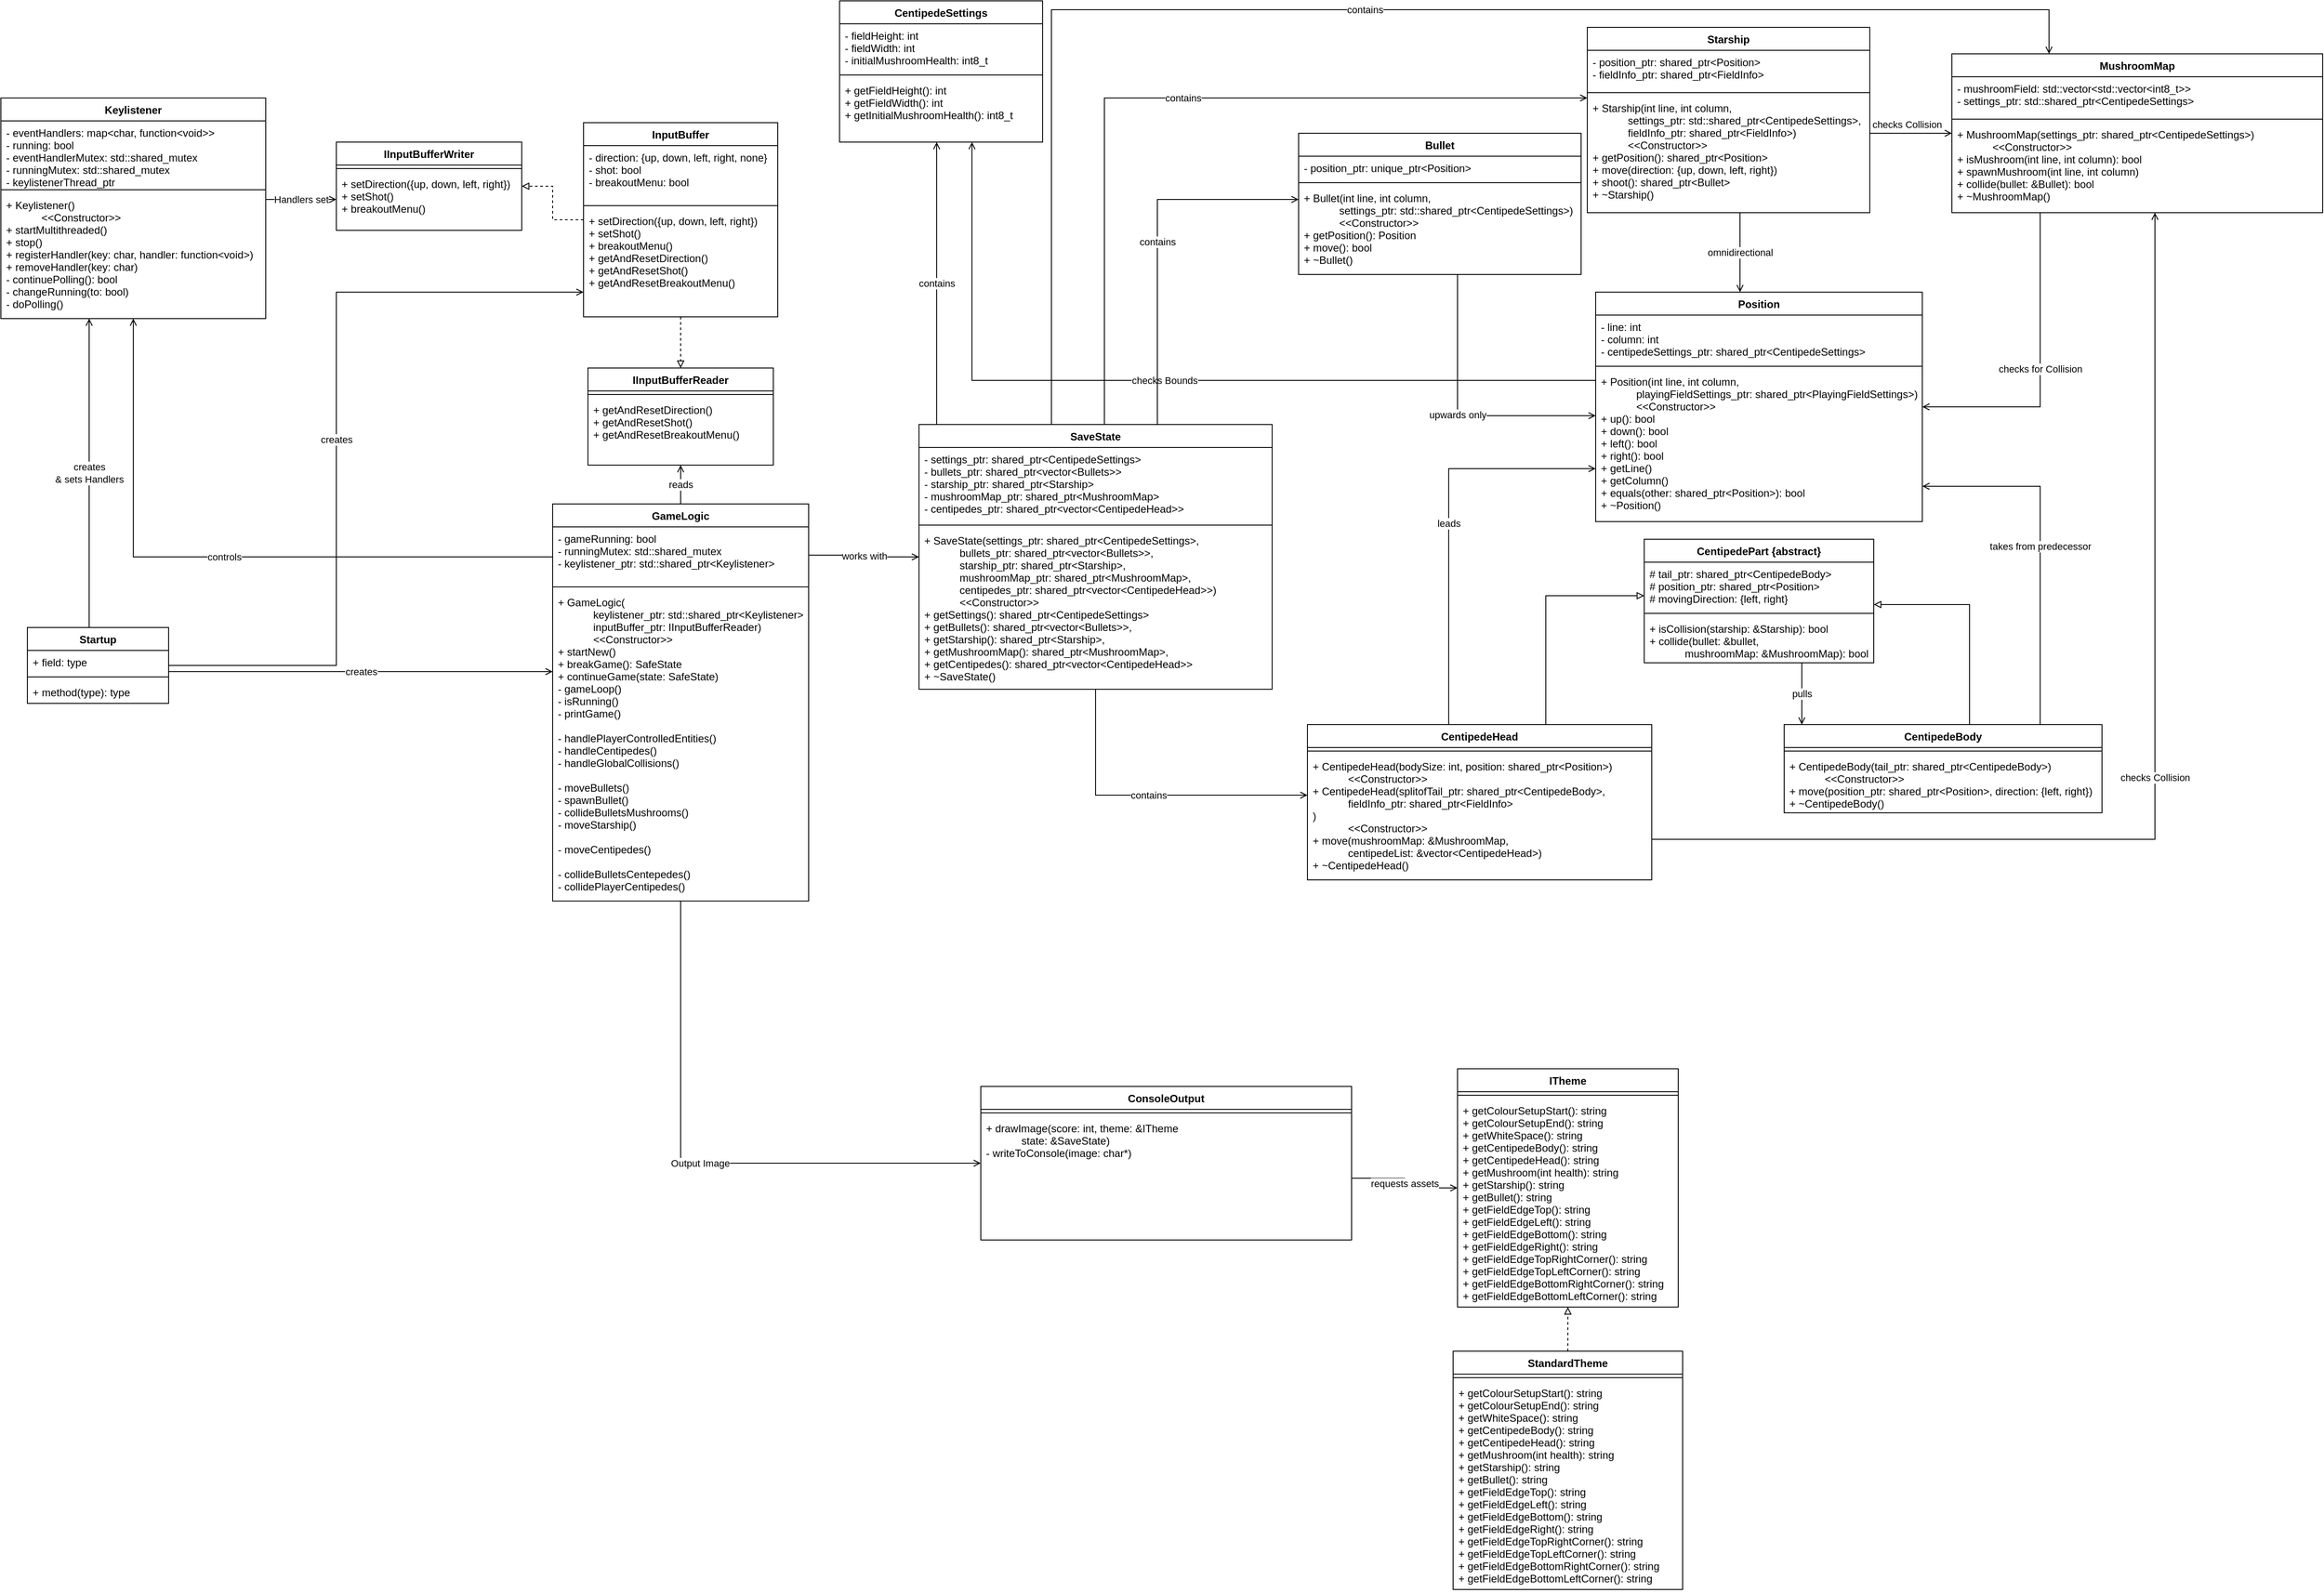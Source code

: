 <mxfile version="15.2.7" type="device"><diagram id="Fete3AJFp-oHdS9bqyW5" name="Seite-1"><mxGraphModel dx="2442" dy="1773" grid="1" gridSize="10" guides="1" tooltips="1" connect="1" arrows="1" fold="1" page="1" pageScale="1" pageWidth="827" pageHeight="1169" math="0" shadow="0"><root><mxCell id="0"/><mxCell id="1" parent="0"/><mxCell id="ihhPGb7IAAiCXQgHPR6d-10" value="leads" style="edgeStyle=orthogonalEdgeStyle;rounded=0;orthogonalLoop=1;jettySize=auto;html=1;endArrow=open;endFill=0;startArrow=none;" parent="1" source="ihhPGb7IAAiCXQgHPR6d-2" target="ihhPGb7IAAiCXQgHPR6d-6" edge="1"><mxGeometry relative="1" as="geometry"><mxPoint x="420" y="-40" as="sourcePoint"/><Array as="points"><mxPoint x="350" y="-20"/></Array></mxGeometry></mxCell><mxCell id="ihhPGb7IAAiCXQgHPR6d-20" style="edgeStyle=orthogonalEdgeStyle;rounded=0;orthogonalLoop=1;jettySize=auto;html=1;endArrow=block;endFill=0;" parent="1" source="ihhPGb7IAAiCXQgHPR6d-2" target="ihhPGb7IAAiCXQgHPR6d-11" edge="1"><mxGeometry relative="1" as="geometry"><Array as="points"><mxPoint x="460" y="124"/></Array></mxGeometry></mxCell><mxCell id="Fe8BM5wLghhJ3K5eQY7F-3" value="checks Collision" style="edgeStyle=orthogonalEdgeStyle;rounded=0;orthogonalLoop=1;jettySize=auto;html=1;endArrow=open;endFill=0;" parent="1" source="ihhPGb7IAAiCXQgHPR6d-2" target="ihhPGb7IAAiCXQgHPR6d-36" edge="1"><mxGeometry relative="1" as="geometry"><Array as="points"><mxPoint x="1150" y="400"/></Array></mxGeometry></mxCell><mxCell id="ihhPGb7IAAiCXQgHPR6d-2" value="CentipedeHead" style="swimlane;fontStyle=1;align=center;verticalAlign=top;childLayout=stackLayout;horizontal=1;startSize=26;horizontalStack=0;resizeParent=1;resizeParentMax=0;resizeLast=0;collapsible=1;marginBottom=0;" parent="1" vertex="1"><mxGeometry x="190" y="270" width="390" height="176" as="geometry"/></mxCell><mxCell id="ihhPGb7IAAiCXQgHPR6d-4" value="" style="line;strokeWidth=1;fillColor=none;align=left;verticalAlign=middle;spacingTop=-1;spacingLeft=3;spacingRight=3;rotatable=0;labelPosition=right;points=[];portConstraint=eastwest;" parent="ihhPGb7IAAiCXQgHPR6d-2" vertex="1"><mxGeometry y="26" width="390" height="8" as="geometry"/></mxCell><mxCell id="ihhPGb7IAAiCXQgHPR6d-5" value="+ CentipedeHead(bodySize: int, position: shared_ptr&lt;Position&gt;)&#10;            &lt;&lt;Constructor&gt;&gt;&#10;+ CentipedeHead(splitofTail_ptr: shared_ptr&lt;CentipedeBody&gt;,&#10;            fieldInfo_ptr: shared_ptr&lt;FieldInfo&gt;&#10;)&#10;            &lt;&lt;Constructor&gt;&gt;&#10;+ move(mushroomMap: &amp;MushroomMap, &#10;            centipedeList: &amp;vector&lt;CentipedeHead&gt;)&#10;+ ~CentipedeHead()" style="text;strokeColor=none;fillColor=none;align=left;verticalAlign=top;spacingLeft=4;spacingRight=4;overflow=hidden;rotatable=0;points=[[0,0.5],[1,0.5]];portConstraint=eastwest;" parent="ihhPGb7IAAiCXQgHPR6d-2" vertex="1"><mxGeometry y="34" width="390" height="142" as="geometry"/></mxCell><mxCell id="ihhPGb7IAAiCXQgHPR6d-6" value="Position" style="swimlane;fontStyle=1;align=center;verticalAlign=top;childLayout=stackLayout;horizontal=1;startSize=26;horizontalStack=0;resizeParent=1;resizeParentMax=0;resizeLast=0;collapsible=1;marginBottom=0;" parent="1" vertex="1"><mxGeometry x="516.5" y="-220" width="370" height="260" as="geometry"/></mxCell><mxCell id="ihhPGb7IAAiCXQgHPR6d-7" value="- line: int&#10;- column: int&#10;- centipedeSettings_ptr: shared_ptr&lt;CentipedeSettings&gt;" style="text;strokeColor=none;fillColor=none;align=left;verticalAlign=top;spacingLeft=4;spacingRight=4;overflow=hidden;rotatable=0;points=[[0,0.5],[1,0.5]];portConstraint=eastwest;" parent="ihhPGb7IAAiCXQgHPR6d-6" vertex="1"><mxGeometry y="26" width="370" height="54" as="geometry"/></mxCell><mxCell id="ihhPGb7IAAiCXQgHPR6d-8" value="" style="line;strokeWidth=1;fillColor=none;align=left;verticalAlign=middle;spacingTop=-1;spacingLeft=3;spacingRight=3;rotatable=0;labelPosition=right;points=[];portConstraint=eastwest;" parent="ihhPGb7IAAiCXQgHPR6d-6" vertex="1"><mxGeometry y="80" width="370" height="8" as="geometry"/></mxCell><mxCell id="ihhPGb7IAAiCXQgHPR6d-9" value="+ Position(int line, int column,&#10;            playingFieldSettings_ptr: shared_ptr&lt;PlayingFieldSettings&gt;) &#10;            &lt;&lt;Constructor&gt;&gt;&#10;+ up(): bool&#10;+ down(): bool&#10;+ left(): bool&#10;+ right(): bool&#10;+ getLine()&#10;+ getColumn()&#10;+ equals(other: shared_ptr&lt;Position&gt;): bool&#10;+ ~Position()" style="text;strokeColor=none;fillColor=none;align=left;verticalAlign=top;spacingLeft=4;spacingRight=4;overflow=hidden;rotatable=0;points=[[0,0.5],[1,0.5]];portConstraint=eastwest;" parent="ihhPGb7IAAiCXQgHPR6d-6" vertex="1"><mxGeometry y="88" width="370" height="172" as="geometry"/></mxCell><mxCell id="ihhPGb7IAAiCXQgHPR6d-11" value="CentipedePart {abstract}" style="swimlane;fontStyle=1;align=center;verticalAlign=top;childLayout=stackLayout;horizontal=1;startSize=26;horizontalStack=0;resizeParent=1;resizeParentMax=0;resizeLast=0;collapsible=1;marginBottom=0;" parent="1" vertex="1"><mxGeometry x="571.5" y="60" width="260" height="140" as="geometry"/></mxCell><mxCell id="ihhPGb7IAAiCXQgHPR6d-12" value="# tail_ptr: shared_ptr&lt;CentipedeBody&gt;&#10;# position_ptr: shared_ptr&lt;Position&gt;&#10;# movingDirection: {left, right}" style="text;strokeColor=none;fillColor=none;align=left;verticalAlign=top;spacingLeft=4;spacingRight=4;overflow=hidden;rotatable=0;points=[[0,0.5],[1,0.5]];portConstraint=eastwest;" parent="ihhPGb7IAAiCXQgHPR6d-11" vertex="1"><mxGeometry y="26" width="260" height="54" as="geometry"/></mxCell><mxCell id="ihhPGb7IAAiCXQgHPR6d-13" value="" style="line;strokeWidth=1;fillColor=none;align=left;verticalAlign=middle;spacingTop=-1;spacingLeft=3;spacingRight=3;rotatable=0;labelPosition=right;points=[];portConstraint=eastwest;" parent="ihhPGb7IAAiCXQgHPR6d-11" vertex="1"><mxGeometry y="80" width="260" height="8" as="geometry"/></mxCell><mxCell id="ihhPGb7IAAiCXQgHPR6d-14" value="+ isCollision(starship: &amp;Starship): bool&#10;+ collide(bullet: &amp;bullet, &#10;            mushroomMap: &amp;MushroomMap): bool " style="text;strokeColor=none;fillColor=none;align=left;verticalAlign=top;spacingLeft=4;spacingRight=4;overflow=hidden;rotatable=0;points=[[0,0.5],[1,0.5]];portConstraint=eastwest;" parent="ihhPGb7IAAiCXQgHPR6d-11" vertex="1"><mxGeometry y="88" width="260" height="52" as="geometry"/></mxCell><mxCell id="ihhPGb7IAAiCXQgHPR6d-21" value="CentipedeBody" style="swimlane;fontStyle=1;align=center;verticalAlign=top;childLayout=stackLayout;horizontal=1;startSize=26;horizontalStack=0;resizeParent=1;resizeParentMax=0;resizeLast=0;collapsible=1;marginBottom=0;" parent="1" vertex="1"><mxGeometry x="730" y="270" width="360" height="100" as="geometry"/></mxCell><mxCell id="ihhPGb7IAAiCXQgHPR6d-23" value="" style="line;strokeWidth=1;fillColor=none;align=left;verticalAlign=middle;spacingTop=-1;spacingLeft=3;spacingRight=3;rotatable=0;labelPosition=right;points=[];portConstraint=eastwest;" parent="ihhPGb7IAAiCXQgHPR6d-21" vertex="1"><mxGeometry y="26" width="360" height="8" as="geometry"/></mxCell><mxCell id="ihhPGb7IAAiCXQgHPR6d-24" value="+ CentipedeBody(tail_ptr: shared_ptr&lt;CentipedeBody&gt;) &#10;            &lt;&lt;Constructor&gt;&gt;&#10;+ move(position_ptr: shared_ptr&lt;Position&gt;, direction: {left, right})&#10;+ ~CentipedeBody()" style="text;strokeColor=none;fillColor=none;align=left;verticalAlign=top;spacingLeft=4;spacingRight=4;overflow=hidden;rotatable=0;points=[[0,0.5],[1,0.5]];portConstraint=eastwest;" parent="ihhPGb7IAAiCXQgHPR6d-21" vertex="1"><mxGeometry y="34" width="360" height="66" as="geometry"/></mxCell><mxCell id="ihhPGb7IAAiCXQgHPR6d-25" value="pulls" style="edgeStyle=orthogonalEdgeStyle;rounded=0;orthogonalLoop=1;jettySize=auto;html=1;endArrow=open;endFill=0;startArrow=none;" parent="1" source="ihhPGb7IAAiCXQgHPR6d-11" target="ihhPGb7IAAiCXQgHPR6d-21" edge="1"><mxGeometry relative="1" as="geometry"><mxPoint x="360.034" y="280" as="sourcePoint"/><mxPoint x="570" y="-39.966" as="targetPoint"/><Array as="points"><mxPoint x="750" y="240"/><mxPoint x="750" y="240"/></Array></mxGeometry></mxCell><mxCell id="ihhPGb7IAAiCXQgHPR6d-26" style="edgeStyle=orthogonalEdgeStyle;rounded=0;orthogonalLoop=1;jettySize=auto;html=1;endArrow=block;endFill=0;" parent="1" source="ihhPGb7IAAiCXQgHPR6d-21" target="ihhPGb7IAAiCXQgHPR6d-11" edge="1"><mxGeometry relative="1" as="geometry"><mxPoint x="470" y="280" as="sourcePoint"/><mxPoint x="630" y="134.034" as="targetPoint"/><Array as="points"><mxPoint x="940" y="134"/></Array></mxGeometry></mxCell><mxCell id="ihhPGb7IAAiCXQgHPR6d-27" value="takes from predecessor" style="edgeStyle=orthogonalEdgeStyle;rounded=0;orthogonalLoop=1;jettySize=auto;html=1;endArrow=open;endFill=0;startArrow=none;" parent="1" source="ihhPGb7IAAiCXQgHPR6d-21" target="ihhPGb7IAAiCXQgHPR6d-6" edge="1"><mxGeometry relative="1" as="geometry"><mxPoint x="360" y="280" as="sourcePoint"/><mxPoint x="570" y="-40" as="targetPoint"/><Array as="points"><mxPoint x="1020"/></Array></mxGeometry></mxCell><mxCell id="ihhPGb7IAAiCXQgHPR6d-28" value="Bullet" style="swimlane;fontStyle=1;align=center;verticalAlign=top;childLayout=stackLayout;horizontal=1;startSize=26;horizontalStack=0;resizeParent=1;resizeParentMax=0;resizeLast=0;collapsible=1;marginBottom=0;" parent="1" vertex="1"><mxGeometry x="180" y="-400" width="320" height="160" as="geometry"/></mxCell><mxCell id="ihhPGb7IAAiCXQgHPR6d-29" value="- position_ptr: unique_ptr&lt;Position&gt;" style="text;strokeColor=none;fillColor=none;align=left;verticalAlign=top;spacingLeft=4;spacingRight=4;overflow=hidden;rotatable=0;points=[[0,0.5],[1,0.5]];portConstraint=eastwest;" parent="ihhPGb7IAAiCXQgHPR6d-28" vertex="1"><mxGeometry y="26" width="320" height="26" as="geometry"/></mxCell><mxCell id="ihhPGb7IAAiCXQgHPR6d-30" value="" style="line;strokeWidth=1;fillColor=none;align=left;verticalAlign=middle;spacingTop=-1;spacingLeft=3;spacingRight=3;rotatable=0;labelPosition=right;points=[];portConstraint=eastwest;" parent="ihhPGb7IAAiCXQgHPR6d-28" vertex="1"><mxGeometry y="52" width="320" height="8" as="geometry"/></mxCell><mxCell id="ihhPGb7IAAiCXQgHPR6d-31" value="+ Bullet(int line, int column, &#10;            settings_ptr: std::shared_ptr&lt;CentipedeSettings&gt;)&#10;            &lt;&lt;Constructor&gt;&gt;&#10;+ getPosition(): Position&#10;+ move(): bool&#10;+ ~Bullet()" style="text;strokeColor=none;fillColor=none;align=left;verticalAlign=top;spacingLeft=4;spacingRight=4;overflow=hidden;rotatable=0;points=[[0,0.5],[1,0.5]];portConstraint=eastwest;" parent="ihhPGb7IAAiCXQgHPR6d-28" vertex="1"><mxGeometry y="60" width="320" height="100" as="geometry"/></mxCell><mxCell id="9--VVOjjglLbvGgBXjqM-2" value="checks Bounds" style="edgeStyle=orthogonalEdgeStyle;rounded=0;orthogonalLoop=1;jettySize=auto;html=1;endArrow=open;endFill=0;" parent="1" source="ihhPGb7IAAiCXQgHPR6d-6" target="ihhPGb7IAAiCXQgHPR6d-56" edge="1"><mxGeometry relative="1" as="geometry"><Array as="points"><mxPoint x="-190" y="-120"/></Array></mxGeometry></mxCell><mxCell id="ihhPGb7IAAiCXQgHPR6d-32" value="Starship" style="swimlane;fontStyle=1;align=center;verticalAlign=top;childLayout=stackLayout;horizontal=1;startSize=26;horizontalStack=0;resizeParent=1;resizeParentMax=0;resizeLast=0;collapsible=1;marginBottom=0;" parent="1" vertex="1"><mxGeometry x="507" y="-520" width="320" height="210" as="geometry"/></mxCell><mxCell id="ihhPGb7IAAiCXQgHPR6d-33" value="- position_ptr: shared_ptr&lt;Position&gt;&#10;- fieldInfo_ptr: shared_ptr&lt;FieldInfo&gt;" style="text;strokeColor=none;fillColor=none;align=left;verticalAlign=top;spacingLeft=4;spacingRight=4;overflow=hidden;rotatable=0;points=[[0,0.5],[1,0.5]];portConstraint=eastwest;" parent="ihhPGb7IAAiCXQgHPR6d-32" vertex="1"><mxGeometry y="26" width="320" height="44" as="geometry"/></mxCell><mxCell id="ihhPGb7IAAiCXQgHPR6d-34" value="" style="line;strokeWidth=1;fillColor=none;align=left;verticalAlign=middle;spacingTop=-1;spacingLeft=3;spacingRight=3;rotatable=0;labelPosition=right;points=[];portConstraint=eastwest;" parent="ihhPGb7IAAiCXQgHPR6d-32" vertex="1"><mxGeometry y="70" width="320" height="8" as="geometry"/></mxCell><mxCell id="ihhPGb7IAAiCXQgHPR6d-35" value="+ Starship(int line, int column, &#10;            settings_ptr: std::shared_ptr&lt;CentipedeSettings&gt;,&#10;            fieldInfo_ptr: shared_ptr&lt;FieldInfo&gt;)&#10;            &lt;&lt;Constructor&gt;&gt;&#10;+ getPosition(): shared_ptr&lt;Position&gt;&#10;+ move(direction: {up, down, left, right})&#10;+ shoot(): shared_ptr&lt;Bullet&gt;&#10;+ ~Starship()" style="text;strokeColor=none;fillColor=none;align=left;verticalAlign=top;spacingLeft=4;spacingRight=4;overflow=hidden;rotatable=0;points=[[0,0.5],[1,0.5]];portConstraint=eastwest;" parent="ihhPGb7IAAiCXQgHPR6d-32" vertex="1"><mxGeometry y="78" width="320" height="132" as="geometry"/></mxCell><mxCell id="Fe8BM5wLghhJ3K5eQY7F-29" value="checks for Collision" style="edgeStyle=orthogonalEdgeStyle;rounded=0;orthogonalLoop=1;jettySize=auto;html=1;endArrow=open;endFill=0;" parent="1" source="ihhPGb7IAAiCXQgHPR6d-36" target="ihhPGb7IAAiCXQgHPR6d-6" edge="1"><mxGeometry relative="1" as="geometry"><Array as="points"><mxPoint x="1020" y="-90"/></Array></mxGeometry></mxCell><mxCell id="ihhPGb7IAAiCXQgHPR6d-36" value="MushroomMap" style="swimlane;fontStyle=1;align=center;verticalAlign=top;childLayout=stackLayout;horizontal=1;startSize=26;horizontalStack=0;resizeParent=1;resizeParentMax=0;resizeLast=0;collapsible=1;marginBottom=0;" parent="1" vertex="1"><mxGeometry x="920" y="-490" width="420" height="180" as="geometry"/></mxCell><mxCell id="ihhPGb7IAAiCXQgHPR6d-37" value="- mushroomField: std::vector&lt;std::vector&lt;int8_t&gt;&gt;&#10;- settings_ptr: std::shared_ptr&lt;CentipedeSettings&gt;" style="text;strokeColor=none;fillColor=none;align=left;verticalAlign=top;spacingLeft=4;spacingRight=4;overflow=hidden;rotatable=0;points=[[0,0.5],[1,0.5]];portConstraint=eastwest;" parent="ihhPGb7IAAiCXQgHPR6d-36" vertex="1"><mxGeometry y="26" width="420" height="44" as="geometry"/></mxCell><mxCell id="ihhPGb7IAAiCXQgHPR6d-38" value="" style="line;strokeWidth=1;fillColor=none;align=left;verticalAlign=middle;spacingTop=-1;spacingLeft=3;spacingRight=3;rotatable=0;labelPosition=right;points=[];portConstraint=eastwest;" parent="ihhPGb7IAAiCXQgHPR6d-36" vertex="1"><mxGeometry y="70" width="420" height="8" as="geometry"/></mxCell><mxCell id="ihhPGb7IAAiCXQgHPR6d-39" value="+ MushroomMap(settings_ptr: shared_ptr&lt;CentipedeSettings&gt;)&#10;            &lt;&lt;Constructor&gt;&gt;&#10;+ isMushroom(int line, int column): bool&#10;+ spawnMushroom(int line, int column)&#10;+ collide(bullet: &amp;Bullet): bool&#10;+ ~MushroomMap()" style="text;strokeColor=none;fillColor=none;align=left;verticalAlign=top;spacingLeft=4;spacingRight=4;overflow=hidden;rotatable=0;points=[[0,0.5],[1,0.5]];portConstraint=eastwest;" parent="ihhPGb7IAAiCXQgHPR6d-36" vertex="1"><mxGeometry y="78" width="420" height="102" as="geometry"/></mxCell><mxCell id="ihhPGb7IAAiCXQgHPR6d-41" value="upwards only" style="edgeStyle=orthogonalEdgeStyle;rounded=0;orthogonalLoop=1;jettySize=auto;html=1;endArrow=open;endFill=0;startArrow=none;" parent="1" source="ihhPGb7IAAiCXQgHPR6d-28" target="ihhPGb7IAAiCXQgHPR6d-6" edge="1"><mxGeometry relative="1" as="geometry"><mxPoint x="360.034" y="280" as="sourcePoint"/><mxPoint x="571.5" y="-39.966" as="targetPoint"/><Array as="points"><mxPoint x="360" y="-80"/></Array></mxGeometry></mxCell><mxCell id="ihhPGb7IAAiCXQgHPR6d-43" value="omnidirectional" style="edgeStyle=orthogonalEdgeStyle;rounded=0;orthogonalLoop=1;jettySize=auto;html=1;endArrow=open;endFill=0;startArrow=none;" parent="1" source="ihhPGb7IAAiCXQgHPR6d-32" target="ihhPGb7IAAiCXQgHPR6d-6" edge="1"><mxGeometry relative="1" as="geometry"><mxPoint x="1030.034" y="280" as="sourcePoint"/><mxPoint x="851.5" y="10.034" as="targetPoint"/><Array as="points"><mxPoint x="680" y="-230"/><mxPoint x="680" y="-230"/></Array></mxGeometry></mxCell><mxCell id="ihhPGb7IAAiCXQgHPR6d-48" value="contains" style="edgeStyle=orthogonalEdgeStyle;rounded=0;orthogonalLoop=1;jettySize=auto;html=1;endArrow=open;endFill=0;" parent="1" source="ihhPGb7IAAiCXQgHPR6d-44" target="ihhPGb7IAAiCXQgHPR6d-2" edge="1"><mxGeometry relative="1" as="geometry"><Array as="points"><mxPoint x="-50" y="350"/></Array></mxGeometry></mxCell><mxCell id="ihhPGb7IAAiCXQgHPR6d-49" value="contains" style="edgeStyle=orthogonalEdgeStyle;rounded=0;orthogonalLoop=1;jettySize=auto;html=1;endArrow=open;endFill=0;" parent="1" source="ihhPGb7IAAiCXQgHPR6d-44" target="ihhPGb7IAAiCXQgHPR6d-28" edge="1"><mxGeometry relative="1" as="geometry"><Array as="points"><mxPoint x="20" y="-325"/></Array></mxGeometry></mxCell><mxCell id="ihhPGb7IAAiCXQgHPR6d-50" value="contains" style="edgeStyle=orthogonalEdgeStyle;rounded=0;orthogonalLoop=1;jettySize=auto;html=1;endArrow=open;endFill=0;" parent="1" source="ihhPGb7IAAiCXQgHPR6d-44" target="ihhPGb7IAAiCXQgHPR6d-32" edge="1"><mxGeometry relative="1" as="geometry"><Array as="points"><mxPoint x="-40" y="-440"/></Array></mxGeometry></mxCell><mxCell id="ihhPGb7IAAiCXQgHPR6d-51" value="contains" style="edgeStyle=orthogonalEdgeStyle;rounded=0;orthogonalLoop=1;jettySize=auto;html=1;endArrow=open;endFill=0;" parent="1" source="ihhPGb7IAAiCXQgHPR6d-44" target="ihhPGb7IAAiCXQgHPR6d-36" edge="1"><mxGeometry relative="1" as="geometry"><Array as="points"><mxPoint x="-100" y="-540"/><mxPoint x="1030" y="-540"/></Array></mxGeometry></mxCell><mxCell id="9--VVOjjglLbvGgBXjqM-1" value="contains" style="edgeStyle=orthogonalEdgeStyle;rounded=0;orthogonalLoop=1;jettySize=auto;html=1;endArrow=open;endFill=0;" parent="1" source="ihhPGb7IAAiCXQgHPR6d-44" target="ihhPGb7IAAiCXQgHPR6d-56" edge="1"><mxGeometry relative="1" as="geometry"><Array as="points"><mxPoint x="-230" y="-310"/><mxPoint x="-230" y="-310"/></Array></mxGeometry></mxCell><mxCell id="ihhPGb7IAAiCXQgHPR6d-44" value="SaveState" style="swimlane;fontStyle=1;align=center;verticalAlign=top;childLayout=stackLayout;horizontal=1;startSize=26;horizontalStack=0;resizeParent=1;resizeParentMax=0;resizeLast=0;collapsible=1;marginBottom=0;" parent="1" vertex="1"><mxGeometry x="-250" y="-70" width="400" height="300" as="geometry"/></mxCell><mxCell id="ihhPGb7IAAiCXQgHPR6d-45" value="- settings_ptr: shared_ptr&lt;CentipedeSettings&gt;&#10;- bullets_ptr: shared_ptr&lt;vector&lt;Bullets&gt;&gt;&#10;- starship_ptr: shared_ptr&lt;Starship&gt;&#10;- mushroomMap_ptr: shared_ptr&lt;MushroomMap&gt;&#10;- centipedes_ptr: shared_ptr&lt;vector&lt;CentipedeHead&gt;&gt;" style="text;strokeColor=none;fillColor=none;align=left;verticalAlign=top;spacingLeft=4;spacingRight=4;overflow=hidden;rotatable=0;points=[[0,0.5],[1,0.5]];portConstraint=eastwest;" parent="ihhPGb7IAAiCXQgHPR6d-44" vertex="1"><mxGeometry y="26" width="400" height="84" as="geometry"/></mxCell><mxCell id="ihhPGb7IAAiCXQgHPR6d-46" value="" style="line;strokeWidth=1;fillColor=none;align=left;verticalAlign=middle;spacingTop=-1;spacingLeft=3;spacingRight=3;rotatable=0;labelPosition=right;points=[];portConstraint=eastwest;" parent="ihhPGb7IAAiCXQgHPR6d-44" vertex="1"><mxGeometry y="110" width="400" height="8" as="geometry"/></mxCell><mxCell id="ihhPGb7IAAiCXQgHPR6d-47" value="+ SaveState(settings_ptr: shared_ptr&lt;CentipedeSettings&gt;, &#10;            bullets_ptr: shared_ptr&lt;vector&lt;Bullets&gt;&gt;,&#10;            starship_ptr: shared_ptr&lt;Starship&gt;,&#10;            mushroomMap_ptr: shared_ptr&lt;MushroomMap&gt;,&#10;            centipedes_ptr: shared_ptr&lt;vector&lt;CentipedeHead&gt;&gt;)&#10;            &lt;&lt;Constructor&gt;&gt;&#10;+ getSettings(): shared_ptr&lt;CentipedeSettings&gt;&#10;+ getBullets(): shared_ptr&lt;vector&lt;Bullets&gt;&gt;,&#10;+ getStarship(): shared_ptr&lt;Starship&gt;,&#10;+ getMushroomMap(): shared_ptr&lt;MushroomMap&gt;,&#10;+ getCentipedes(): shared_ptr&lt;vector&lt;CentipedeHead&gt;&gt;&#10;+ ~SaveState()" style="text;strokeColor=none;fillColor=none;align=left;verticalAlign=top;spacingLeft=4;spacingRight=4;overflow=hidden;rotatable=0;points=[[0,0.5],[1,0.5]];portConstraint=eastwest;" parent="ihhPGb7IAAiCXQgHPR6d-44" vertex="1"><mxGeometry y="118" width="400" height="182" as="geometry"/></mxCell><mxCell id="ihhPGb7IAAiCXQgHPR6d-52" value="ConsoleOutput" style="swimlane;fontStyle=1;align=center;verticalAlign=top;childLayout=stackLayout;horizontal=1;startSize=26;horizontalStack=0;resizeParent=1;resizeParentMax=0;resizeLast=0;collapsible=1;marginBottom=0;" parent="1" vertex="1"><mxGeometry x="-180" y="680" width="420" height="174" as="geometry"/></mxCell><mxCell id="ihhPGb7IAAiCXQgHPR6d-54" value="" style="line;strokeWidth=1;fillColor=none;align=left;verticalAlign=middle;spacingTop=-1;spacingLeft=3;spacingRight=3;rotatable=0;labelPosition=right;points=[];portConstraint=eastwest;" parent="ihhPGb7IAAiCXQgHPR6d-52" vertex="1"><mxGeometry y="26" width="420" height="8" as="geometry"/></mxCell><mxCell id="ihhPGb7IAAiCXQgHPR6d-55" value="+ drawImage(score: int, theme: &amp;ITheme&#10;            state: &amp;SaveState)&#10;- writeToConsole(image: char*)" style="text;strokeColor=none;fillColor=none;align=left;verticalAlign=top;spacingLeft=4;spacingRight=4;overflow=hidden;rotatable=0;points=[[0,0.5],[1,0.5]];portConstraint=eastwest;" parent="ihhPGb7IAAiCXQgHPR6d-52" vertex="1"><mxGeometry y="34" width="420" height="140" as="geometry"/></mxCell><mxCell id="ihhPGb7IAAiCXQgHPR6d-56" value="CentipedeSettings" style="swimlane;fontStyle=1;align=center;verticalAlign=top;childLayout=stackLayout;horizontal=1;startSize=26;horizontalStack=0;resizeParent=1;resizeParentMax=0;resizeLast=0;collapsible=1;marginBottom=0;" parent="1" vertex="1"><mxGeometry x="-340" y="-550" width="230" height="160" as="geometry"/></mxCell><mxCell id="ihhPGb7IAAiCXQgHPR6d-57" value="- fieldHeight: int&#10;- fieldWidth: int&#10;- initialMushroomHealth: int8_t " style="text;strokeColor=none;fillColor=none;align=left;verticalAlign=top;spacingLeft=4;spacingRight=4;overflow=hidden;rotatable=0;points=[[0,0.5],[1,0.5]];portConstraint=eastwest;" parent="ihhPGb7IAAiCXQgHPR6d-56" vertex="1"><mxGeometry y="26" width="230" height="54" as="geometry"/></mxCell><mxCell id="ihhPGb7IAAiCXQgHPR6d-58" value="" style="line;strokeWidth=1;fillColor=none;align=left;verticalAlign=middle;spacingTop=-1;spacingLeft=3;spacingRight=3;rotatable=0;labelPosition=right;points=[];portConstraint=eastwest;" parent="ihhPGb7IAAiCXQgHPR6d-56" vertex="1"><mxGeometry y="80" width="230" height="8" as="geometry"/></mxCell><mxCell id="ihhPGb7IAAiCXQgHPR6d-59" value="+ getFieldHeight(): int&#10;+ getFieldWidth(): int&#10;+ getInitialMushroomHealth(): int8_t" style="text;strokeColor=none;fillColor=none;align=left;verticalAlign=top;spacingLeft=4;spacingRight=4;overflow=hidden;rotatable=0;points=[[0,0.5],[1,0.5]];portConstraint=eastwest;" parent="ihhPGb7IAAiCXQgHPR6d-56" vertex="1"><mxGeometry y="88" width="230" height="72" as="geometry"/></mxCell><mxCell id="ihhPGb7IAAiCXQgHPR6d-60" value="ITheme" style="swimlane;fontStyle=1;align=center;verticalAlign=top;childLayout=stackLayout;horizontal=1;startSize=26;horizontalStack=0;resizeParent=1;resizeParentMax=0;resizeLast=0;collapsible=1;marginBottom=0;" parent="1" vertex="1"><mxGeometry x="360" y="660" width="250" height="270" as="geometry"/></mxCell><mxCell id="ihhPGb7IAAiCXQgHPR6d-62" value="" style="line;strokeWidth=1;fillColor=none;align=left;verticalAlign=middle;spacingTop=-1;spacingLeft=3;spacingRight=3;rotatable=0;labelPosition=right;points=[];portConstraint=eastwest;" parent="ihhPGb7IAAiCXQgHPR6d-60" vertex="1"><mxGeometry y="26" width="250" height="8" as="geometry"/></mxCell><mxCell id="ihhPGb7IAAiCXQgHPR6d-63" value="+ getColourSetupStart(): string&#10;+ getColourSetupEnd(): string&#10;+ getWhiteSpace(): string&#10;+ getCentipedeBody(): string&#10;+ getCentipedeHead(): string&#10;+ getMushroom(int health): string&#10;+ getStarship(): string&#10;+ getBullet(): string&#10;+ getFieldEdgeTop(): string&#10;+ getFieldEdgeLeft(): string&#10;+ getFieldEdgeBottom(): string&#10;+ getFieldEdgeRight(): string&#10;+ getFieldEdgeTopRightCorner(): string&#10;+ getFieldEdgeTopLeftCorner(): string&#10;+ getFieldEdgeBottomRightCorner(): string&#10;+ getFieldEdgeBottomLeftCorner(): string" style="text;strokeColor=none;fillColor=none;align=left;verticalAlign=top;spacingLeft=4;spacingRight=4;overflow=hidden;rotatable=0;points=[[0,0.5],[1,0.5]];portConstraint=eastwest;" parent="ihhPGb7IAAiCXQgHPR6d-60" vertex="1"><mxGeometry y="34" width="250" height="236" as="geometry"/></mxCell><mxCell id="ihhPGb7IAAiCXQgHPR6d-68" style="edgeStyle=orthogonalEdgeStyle;rounded=0;orthogonalLoop=1;jettySize=auto;html=1;dashed=1;endArrow=block;endFill=0;" parent="1" source="ihhPGb7IAAiCXQgHPR6d-64" target="ihhPGb7IAAiCXQgHPR6d-60" edge="1"><mxGeometry relative="1" as="geometry"/></mxCell><mxCell id="ihhPGb7IAAiCXQgHPR6d-64" value="StandardTheme" style="swimlane;fontStyle=1;align=center;verticalAlign=top;childLayout=stackLayout;horizontal=1;startSize=26;horizontalStack=0;resizeParent=1;resizeParentMax=0;resizeLast=0;collapsible=1;marginBottom=0;" parent="1" vertex="1"><mxGeometry x="355" y="980" width="260" height="270" as="geometry"/></mxCell><mxCell id="ihhPGb7IAAiCXQgHPR6d-66" value="" style="line;strokeWidth=1;fillColor=none;align=left;verticalAlign=middle;spacingTop=-1;spacingLeft=3;spacingRight=3;rotatable=0;labelPosition=right;points=[];portConstraint=eastwest;" parent="ihhPGb7IAAiCXQgHPR6d-64" vertex="1"><mxGeometry y="26" width="260" height="8" as="geometry"/></mxCell><mxCell id="ihhPGb7IAAiCXQgHPR6d-67" value="+ getColourSetupStart(): string&#10;+ getColourSetupEnd(): string&#10;+ getWhiteSpace(): string&#10;+ getCentipedeBody(): string&#10;+ getCentipedeHead(): string&#10;+ getMushroom(int health): string&#10;+ getStarship(): string&#10;+ getBullet(): string&#10;+ getFieldEdgeTop(): string&#10;+ getFieldEdgeLeft(): string&#10;+ getFieldEdgeBottom(): string&#10;+ getFieldEdgeRight(): string&#10;+ getFieldEdgeTopRightCorner(): string&#10;+ getFieldEdgeTopLeftCorner(): string&#10;+ getFieldEdgeBottomRightCorner(): string&#10;+ getFieldEdgeBottomLeftCorner(): string" style="text;strokeColor=none;fillColor=none;align=left;verticalAlign=top;spacingLeft=4;spacingRight=4;overflow=hidden;rotatable=0;points=[[0,0.5],[1,0.5]];portConstraint=eastwest;" parent="ihhPGb7IAAiCXQgHPR6d-64" vertex="1"><mxGeometry y="34" width="260" height="236" as="geometry"/></mxCell><mxCell id="ihhPGb7IAAiCXQgHPR6d-69" value="requests assets" style="edgeStyle=orthogonalEdgeStyle;rounded=0;orthogonalLoop=1;jettySize=auto;html=1;endArrow=open;endFill=0;" parent="1" source="ihhPGb7IAAiCXQgHPR6d-55" target="ihhPGb7IAAiCXQgHPR6d-60" edge="1"><mxGeometry relative="1" as="geometry"/></mxCell><mxCell id="Fe8BM5wLghhJ3K5eQY7F-1" value="checks Collision" style="edgeStyle=orthogonalEdgeStyle;rounded=0;orthogonalLoop=1;jettySize=auto;html=1;endArrow=open;endFill=0;" parent="1" source="ihhPGb7IAAiCXQgHPR6d-32" target="ihhPGb7IAAiCXQgHPR6d-36" edge="1"><mxGeometry x="-0.111" y="10" relative="1" as="geometry"><Array as="points"><mxPoint x="850" y="-400"/><mxPoint x="850" y="-400"/></Array><mxPoint as="offset"/></mxGeometry></mxCell><mxCell id="Fe8BM5wLghhJ3K5eQY7F-21" value="Handlers set" style="edgeStyle=orthogonalEdgeStyle;rounded=0;orthogonalLoop=1;jettySize=auto;html=1;endArrow=open;endFill=0;" parent="1" source="Fe8BM5wLghhJ3K5eQY7F-4" target="Fe8BM5wLghhJ3K5eQY7F-12" edge="1"><mxGeometry relative="1" as="geometry"><Array as="points"><mxPoint x="-930" y="-325"/><mxPoint x="-930" y="-325"/></Array></mxGeometry></mxCell><mxCell id="Fe8BM5wLghhJ3K5eQY7F-4" value="Keylistener" style="swimlane;fontStyle=1;align=center;verticalAlign=top;childLayout=stackLayout;horizontal=1;startSize=26;horizontalStack=0;resizeParent=1;resizeParentMax=0;resizeLast=0;collapsible=1;marginBottom=0;" parent="1" vertex="1"><mxGeometry x="-1290" y="-440" width="300" height="250" as="geometry"/></mxCell><mxCell id="Fe8BM5wLghhJ3K5eQY7F-5" value="- eventHandlers: map&lt;char, function&lt;void&gt;&gt;&#10;- running: bool&#10;- eventHandlerMutex: std::shared_mutex&#10;- runningMutex: std::shared_mutex&#10;- keylistenerThread_ptr" style="text;strokeColor=none;fillColor=none;align=left;verticalAlign=top;spacingLeft=4;spacingRight=4;overflow=hidden;rotatable=0;points=[[0,0.5],[1,0.5]];portConstraint=eastwest;" parent="Fe8BM5wLghhJ3K5eQY7F-4" vertex="1"><mxGeometry y="26" width="300" height="74" as="geometry"/></mxCell><mxCell id="Fe8BM5wLghhJ3K5eQY7F-6" value="" style="line;strokeWidth=1;fillColor=none;align=left;verticalAlign=middle;spacingTop=-1;spacingLeft=3;spacingRight=3;rotatable=0;labelPosition=right;points=[];portConstraint=eastwest;" parent="Fe8BM5wLghhJ3K5eQY7F-4" vertex="1"><mxGeometry y="100" width="300" height="8" as="geometry"/></mxCell><mxCell id="Fe8BM5wLghhJ3K5eQY7F-7" value="+ Keylistener() &#10;            &lt;&lt;Constructor&gt;&gt;&#10;+ startMultithreaded()&#10;+ stop()&#10;+ registerHandler(key: char, handler: function&lt;void&gt;)&#10;+ removeHandler(key: char)&#10;- continuePolling(): bool&#10;- changeRunning(to: bool)&#10;- doPolling()" style="text;strokeColor=none;fillColor=none;align=left;verticalAlign=top;spacingLeft=4;spacingRight=4;overflow=hidden;rotatable=0;points=[[0,0.5],[1,0.5]];portConstraint=eastwest;" parent="Fe8BM5wLghhJ3K5eQY7F-4" vertex="1"><mxGeometry y="108" width="300" height="142" as="geometry"/></mxCell><mxCell id="Fe8BM5wLghhJ3K5eQY7F-16" style="edgeStyle=orthogonalEdgeStyle;rounded=0;orthogonalLoop=1;jettySize=auto;html=1;endArrow=block;endFill=0;dashed=1;" parent="1" source="Fe8BM5wLghhJ3K5eQY7F-8" target="Fe8BM5wLghhJ3K5eQY7F-12" edge="1"><mxGeometry relative="1" as="geometry"/></mxCell><mxCell id="Fe8BM5wLghhJ3K5eQY7F-20" style="edgeStyle=orthogonalEdgeStyle;rounded=0;orthogonalLoop=1;jettySize=auto;html=1;dashed=1;endArrow=block;endFill=0;" parent="1" source="Fe8BM5wLghhJ3K5eQY7F-8" target="Fe8BM5wLghhJ3K5eQY7F-17" edge="1"><mxGeometry relative="1" as="geometry"/></mxCell><mxCell id="Fe8BM5wLghhJ3K5eQY7F-8" value="InputBuffer" style="swimlane;fontStyle=1;align=center;verticalAlign=top;childLayout=stackLayout;horizontal=1;startSize=26;horizontalStack=0;resizeParent=1;resizeParentMax=0;resizeLast=0;collapsible=1;marginBottom=0;" parent="1" vertex="1"><mxGeometry x="-630" y="-412" width="220" height="220" as="geometry"/></mxCell><mxCell id="Fe8BM5wLghhJ3K5eQY7F-9" value="- direction: {up, down, left, right, none}&#10;- shot: bool&#10;- breakoutMenu: bool" style="text;strokeColor=none;fillColor=none;align=left;verticalAlign=top;spacingLeft=4;spacingRight=4;overflow=hidden;rotatable=0;points=[[0,0.5],[1,0.5]];portConstraint=eastwest;" parent="Fe8BM5wLghhJ3K5eQY7F-8" vertex="1"><mxGeometry y="26" width="220" height="64" as="geometry"/></mxCell><mxCell id="Fe8BM5wLghhJ3K5eQY7F-10" value="" style="line;strokeWidth=1;fillColor=none;align=left;verticalAlign=middle;spacingTop=-1;spacingLeft=3;spacingRight=3;rotatable=0;labelPosition=right;points=[];portConstraint=eastwest;" parent="Fe8BM5wLghhJ3K5eQY7F-8" vertex="1"><mxGeometry y="90" width="220" height="8" as="geometry"/></mxCell><mxCell id="Fe8BM5wLghhJ3K5eQY7F-11" value="+ setDirection({up, down, left, right})&#10;+ setShot()&#10;+ breakoutMenu()&#10;+ getAndResetDirection()&#10;+ getAndResetShot()&#10;+ getAndResetBreakoutMenu()" style="text;strokeColor=none;fillColor=none;align=left;verticalAlign=top;spacingLeft=4;spacingRight=4;overflow=hidden;rotatable=0;points=[[0,0.5],[1,0.5]];portConstraint=eastwest;" parent="Fe8BM5wLghhJ3K5eQY7F-8" vertex="1"><mxGeometry y="98" width="220" height="122" as="geometry"/></mxCell><mxCell id="Fe8BM5wLghhJ3K5eQY7F-12" value="IInputBufferWriter" style="swimlane;fontStyle=1;align=center;verticalAlign=top;childLayout=stackLayout;horizontal=1;startSize=26;horizontalStack=0;resizeParent=1;resizeParentMax=0;resizeLast=0;collapsible=1;marginBottom=0;" parent="1" vertex="1"><mxGeometry x="-910" y="-390" width="210" height="100" as="geometry"/></mxCell><mxCell id="Fe8BM5wLghhJ3K5eQY7F-14" value="" style="line;strokeWidth=1;fillColor=none;align=left;verticalAlign=middle;spacingTop=-1;spacingLeft=3;spacingRight=3;rotatable=0;labelPosition=right;points=[];portConstraint=eastwest;" parent="Fe8BM5wLghhJ3K5eQY7F-12" vertex="1"><mxGeometry y="26" width="210" height="8" as="geometry"/></mxCell><mxCell id="Fe8BM5wLghhJ3K5eQY7F-15" value="+ setDirection({up, down, left, right})&#10;+ setShot()&#10;+ breakoutMenu()" style="text;strokeColor=none;fillColor=none;align=left;verticalAlign=top;spacingLeft=4;spacingRight=4;overflow=hidden;rotatable=0;points=[[0,0.5],[1,0.5]];portConstraint=eastwest;" parent="Fe8BM5wLghhJ3K5eQY7F-12" vertex="1"><mxGeometry y="34" width="210" height="66" as="geometry"/></mxCell><mxCell id="Fe8BM5wLghhJ3K5eQY7F-17" value="IInputBufferReader" style="swimlane;fontStyle=1;align=center;verticalAlign=top;childLayout=stackLayout;horizontal=1;startSize=26;horizontalStack=0;resizeParent=1;resizeParentMax=0;resizeLast=0;collapsible=1;marginBottom=0;" parent="1" vertex="1"><mxGeometry x="-625" y="-134" width="210" height="110" as="geometry"/></mxCell><mxCell id="Fe8BM5wLghhJ3K5eQY7F-18" value="" style="line;strokeWidth=1;fillColor=none;align=left;verticalAlign=middle;spacingTop=-1;spacingLeft=3;spacingRight=3;rotatable=0;labelPosition=right;points=[];portConstraint=eastwest;" parent="Fe8BM5wLghhJ3K5eQY7F-17" vertex="1"><mxGeometry y="26" width="210" height="8" as="geometry"/></mxCell><mxCell id="Fe8BM5wLghhJ3K5eQY7F-19" value="+ getAndResetDirection()&#10;+ getAndResetShot()&#10;+ getAndResetBreakoutMenu()" style="text;strokeColor=none;fillColor=none;align=left;verticalAlign=top;spacingLeft=4;spacingRight=4;overflow=hidden;rotatable=0;points=[[0,0.5],[1,0.5]];portConstraint=eastwest;" parent="Fe8BM5wLghhJ3K5eQY7F-17" vertex="1"><mxGeometry y="34" width="210" height="76" as="geometry"/></mxCell><mxCell id="Fe8BM5wLghhJ3K5eQY7F-26" value="reads" style="edgeStyle=orthogonalEdgeStyle;rounded=0;orthogonalLoop=1;jettySize=auto;html=1;endArrow=open;endFill=0;" parent="1" source="Fe8BM5wLghhJ3K5eQY7F-22" target="Fe8BM5wLghhJ3K5eQY7F-17" edge="1"><mxGeometry relative="1" as="geometry"/></mxCell><mxCell id="Fe8BM5wLghhJ3K5eQY7F-35" value="controls" style="edgeStyle=orthogonalEdgeStyle;rounded=0;orthogonalLoop=1;jettySize=auto;html=1;endArrow=open;endFill=0;" parent="1" source="Fe8BM5wLghhJ3K5eQY7F-22" target="Fe8BM5wLghhJ3K5eQY7F-4" edge="1"><mxGeometry relative="1" as="geometry"><Array as="points"><mxPoint x="-1140" y="80"/></Array></mxGeometry></mxCell><mxCell id="Fe8BM5wLghhJ3K5eQY7F-43" value="Output Image" style="edgeStyle=orthogonalEdgeStyle;rounded=0;orthogonalLoop=1;jettySize=auto;html=1;endArrow=open;endFill=0;" parent="1" source="Fe8BM5wLghhJ3K5eQY7F-22" target="ihhPGb7IAAiCXQgHPR6d-52" edge="1"><mxGeometry relative="1" as="geometry"><Array as="points"><mxPoint x="-520" y="767"/></Array></mxGeometry></mxCell><mxCell id="Fe8BM5wLghhJ3K5eQY7F-22" value="GameLogic" style="swimlane;fontStyle=1;align=center;verticalAlign=top;childLayout=stackLayout;horizontal=1;startSize=26;horizontalStack=0;resizeParent=1;resizeParentMax=0;resizeLast=0;collapsible=1;marginBottom=0;" parent="1" vertex="1"><mxGeometry x="-665" y="20" width="290" height="450" as="geometry"/></mxCell><mxCell id="Fe8BM5wLghhJ3K5eQY7F-23" value="- gameRunning: bool&#10;- runningMutex: std::shared_mutex&#10;- keylistener_ptr: std::shared_ptr&lt;Keylistener&gt;" style="text;strokeColor=none;fillColor=none;align=left;verticalAlign=top;spacingLeft=4;spacingRight=4;overflow=hidden;rotatable=0;points=[[0,0.5],[1,0.5]];portConstraint=eastwest;" parent="Fe8BM5wLghhJ3K5eQY7F-22" vertex="1"><mxGeometry y="26" width="290" height="64" as="geometry"/></mxCell><mxCell id="Fe8BM5wLghhJ3K5eQY7F-24" value="" style="line;strokeWidth=1;fillColor=none;align=left;verticalAlign=middle;spacingTop=-1;spacingLeft=3;spacingRight=3;rotatable=0;labelPosition=right;points=[];portConstraint=eastwest;" parent="Fe8BM5wLghhJ3K5eQY7F-22" vertex="1"><mxGeometry y="90" width="290" height="8" as="geometry"/></mxCell><mxCell id="Fe8BM5wLghhJ3K5eQY7F-25" value="+ GameLogic(&#10;            keylistener_ptr: std::shared_ptr&lt;Keylistener&gt;,&#10;            inputBuffer_ptr: IInputBufferReader)&#10;            &lt;&lt;Constructor&gt;&gt;&#10;+ startNew()&#10;+ breakGame(): SafeState&#10;+ continueGame(state: SafeState)&#10;- gameLoop()&#10;- isRunning()&#10;- printGame()&#10;&#10;- handlePlayerControlledEntities()&#10;- handleCentipedes()&#10;- handleGlobalCollisions()&#10;&#10;- moveBullets()&#10;- spawnBullet()&#10;- collideBulletsMushrooms()&#10;- moveStarship()&#10;&#10;- moveCentipedes()&#10;&#10;- collideBulletsCentepedes()&#10;- collidePlayerCentipedes()" style="text;strokeColor=none;fillColor=none;align=left;verticalAlign=top;spacingLeft=4;spacingRight=4;overflow=hidden;rotatable=0;points=[[0,0.5],[1,0.5]];portConstraint=eastwest;" parent="Fe8BM5wLghhJ3K5eQY7F-22" vertex="1"><mxGeometry y="98" width="290" height="352" as="geometry"/></mxCell><mxCell id="Fe8BM5wLghhJ3K5eQY7F-27" value="works with" style="edgeStyle=orthogonalEdgeStyle;rounded=0;orthogonalLoop=1;jettySize=auto;html=1;endArrow=open;endFill=0;" parent="1" source="Fe8BM5wLghhJ3K5eQY7F-23" target="ihhPGb7IAAiCXQgHPR6d-44" edge="1"><mxGeometry relative="1" as="geometry"/></mxCell><mxCell id="Fe8BM5wLghhJ3K5eQY7F-40" value="creates&lt;br&gt;&amp;amp; sets Handlers" style="edgeStyle=orthogonalEdgeStyle;rounded=0;orthogonalLoop=1;jettySize=auto;html=1;endArrow=open;endFill=0;" parent="1" source="Fe8BM5wLghhJ3K5eQY7F-36" target="Fe8BM5wLghhJ3K5eQY7F-4" edge="1"><mxGeometry relative="1" as="geometry"><Array as="points"><mxPoint x="-1190" y="-30"/><mxPoint x="-1190" y="-30"/></Array></mxGeometry></mxCell><mxCell id="Fe8BM5wLghhJ3K5eQY7F-41" value="creates" style="edgeStyle=orthogonalEdgeStyle;rounded=0;orthogonalLoop=1;jettySize=auto;html=1;endArrow=open;endFill=0;" parent="1" source="Fe8BM5wLghhJ3K5eQY7F-36" target="Fe8BM5wLghhJ3K5eQY7F-8" edge="1"><mxGeometry relative="1" as="geometry"><Array as="points"><mxPoint x="-910" y="203"/><mxPoint x="-910" y="-220"/></Array></mxGeometry></mxCell><mxCell id="Fe8BM5wLghhJ3K5eQY7F-42" value="creates" style="edgeStyle=orthogonalEdgeStyle;rounded=0;orthogonalLoop=1;jettySize=auto;html=1;endArrow=open;endFill=0;" parent="1" source="Fe8BM5wLghhJ3K5eQY7F-36" target="Fe8BM5wLghhJ3K5eQY7F-22" edge="1"><mxGeometry relative="1" as="geometry"><Array as="points"><mxPoint x="-990" y="210"/><mxPoint x="-990" y="210"/></Array></mxGeometry></mxCell><mxCell id="Fe8BM5wLghhJ3K5eQY7F-36" value="Startup" style="swimlane;fontStyle=1;align=center;verticalAlign=top;childLayout=stackLayout;horizontal=1;startSize=26;horizontalStack=0;resizeParent=1;resizeParentMax=0;resizeLast=0;collapsible=1;marginBottom=0;" parent="1" vertex="1"><mxGeometry x="-1260" y="160" width="160" height="86" as="geometry"/></mxCell><mxCell id="Fe8BM5wLghhJ3K5eQY7F-37" value="+ field: type" style="text;strokeColor=none;fillColor=none;align=left;verticalAlign=top;spacingLeft=4;spacingRight=4;overflow=hidden;rotatable=0;points=[[0,0.5],[1,0.5]];portConstraint=eastwest;" parent="Fe8BM5wLghhJ3K5eQY7F-36" vertex="1"><mxGeometry y="26" width="160" height="26" as="geometry"/></mxCell><mxCell id="Fe8BM5wLghhJ3K5eQY7F-38" value="" style="line;strokeWidth=1;fillColor=none;align=left;verticalAlign=middle;spacingTop=-1;spacingLeft=3;spacingRight=3;rotatable=0;labelPosition=right;points=[];portConstraint=eastwest;" parent="Fe8BM5wLghhJ3K5eQY7F-36" vertex="1"><mxGeometry y="52" width="160" height="8" as="geometry"/></mxCell><mxCell id="Fe8BM5wLghhJ3K5eQY7F-39" value="+ method(type): type" style="text;strokeColor=none;fillColor=none;align=left;verticalAlign=top;spacingLeft=4;spacingRight=4;overflow=hidden;rotatable=0;points=[[0,0.5],[1,0.5]];portConstraint=eastwest;" parent="Fe8BM5wLghhJ3K5eQY7F-36" vertex="1"><mxGeometry y="60" width="160" height="26" as="geometry"/></mxCell></root></mxGraphModel></diagram></mxfile>